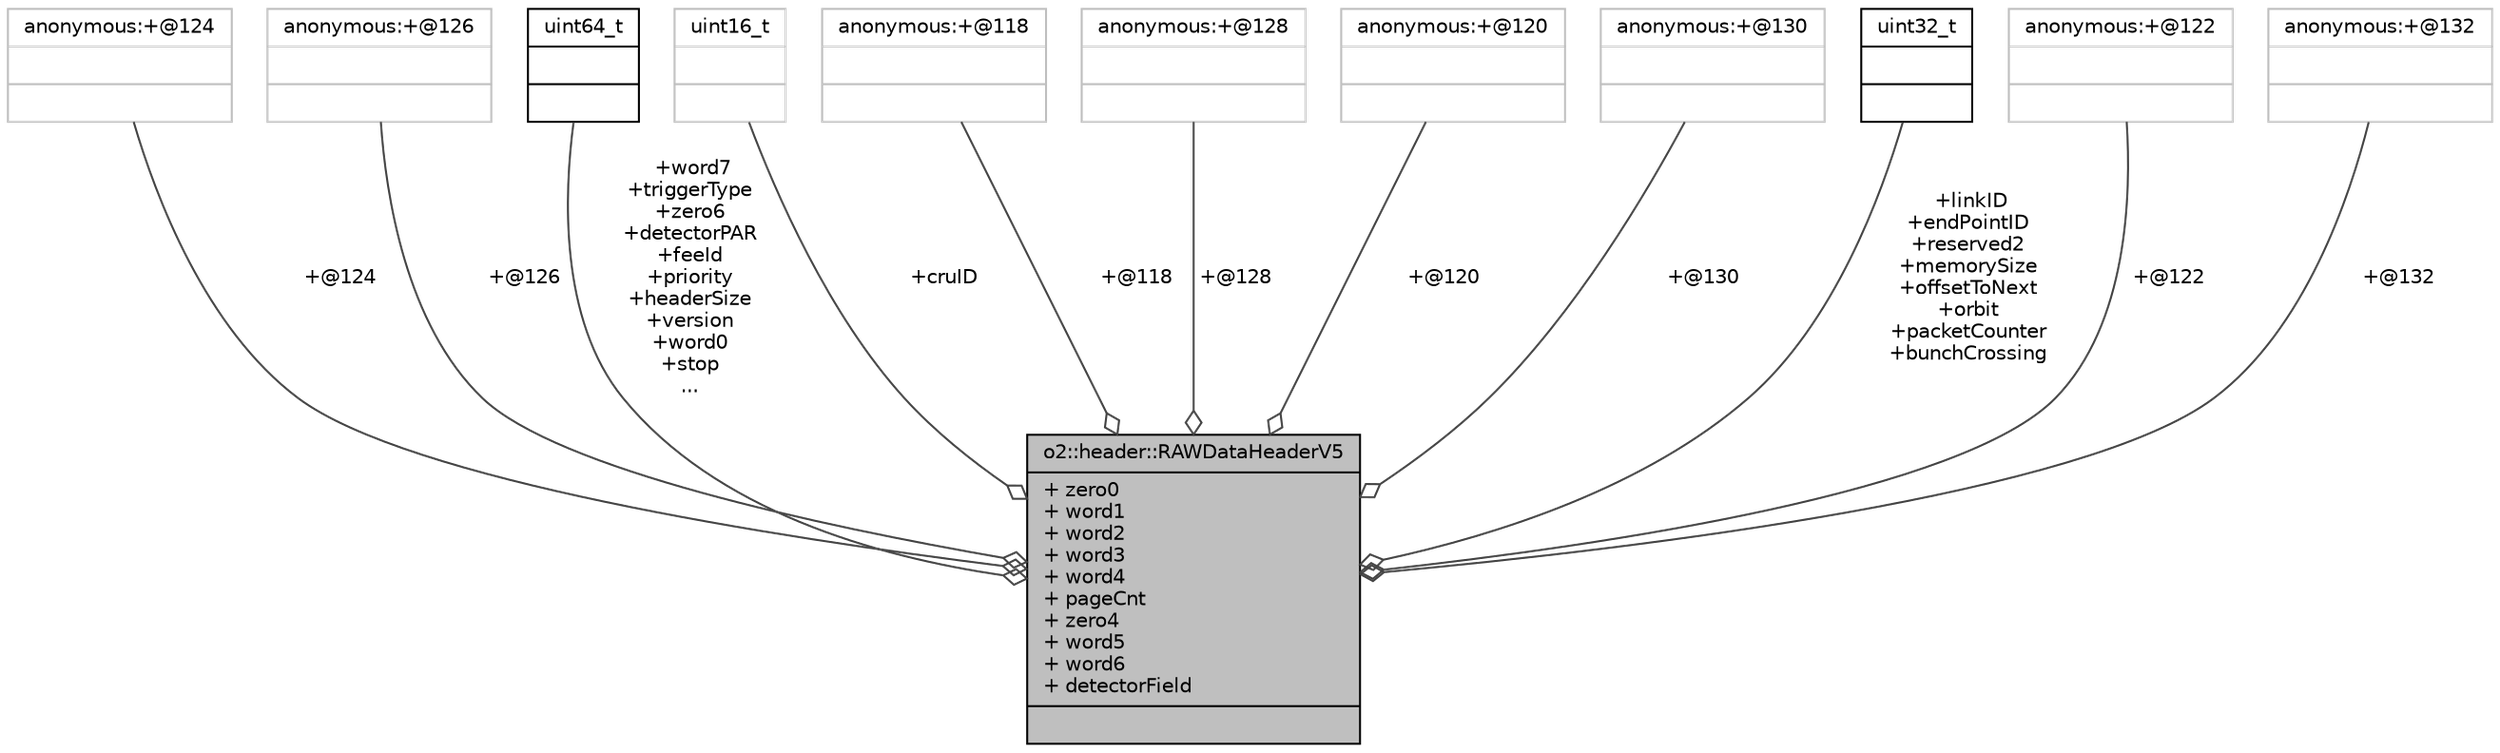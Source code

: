 digraph "o2::header::RAWDataHeaderV5"
{
 // INTERACTIVE_SVG=YES
  bgcolor="transparent";
  edge [fontname="Helvetica",fontsize="10",labelfontname="Helvetica",labelfontsize="10"];
  node [fontname="Helvetica",fontsize="10",shape=record];
  Node1 [label="{o2::header::RAWDataHeaderV5\n|+ zero0\l+ word1\l+ word2\l+ word3\l+ word4\l+ pageCnt\l+ zero4\l+ word5\l+ word6\l+ detectorField\l|}",height=0.2,width=0.4,color="black", fillcolor="grey75", style="filled", fontcolor="black"];
  Node2 -> Node1 [color="grey25",fontsize="10",style="solid",label=" +@124" ,arrowhead="odiamond",fontname="Helvetica"];
  Node2 [label="{anonymous:+@124\n||}",height=0.2,width=0.4,color="grey75"];
  Node3 -> Node1 [color="grey25",fontsize="10",style="solid",label=" +@126" ,arrowhead="odiamond",fontname="Helvetica"];
  Node3 [label="{anonymous:+@126\n||}",height=0.2,width=0.4,color="grey75"];
  Node4 -> Node1 [color="grey25",fontsize="10",style="solid",label=" +word7\n+triggerType\n+zero6\n+detectorPAR\n+feeId\n+priority\n+headerSize\n+version\n+word0\n+stop\n..." ,arrowhead="odiamond",fontname="Helvetica"];
  Node4 [label="{uint64_t\n||}",height=0.2,width=0.4,color="black",URL="$d6/d30/classuint64__t.html"];
  Node5 -> Node1 [color="grey25",fontsize="10",style="solid",label=" +cruID" ,arrowhead="odiamond",fontname="Helvetica"];
  Node5 [label="{uint16_t\n||}",height=0.2,width=0.4,color="grey75"];
  Node6 -> Node1 [color="grey25",fontsize="10",style="solid",label=" +@118" ,arrowhead="odiamond",fontname="Helvetica"];
  Node6 [label="{anonymous:+@118\n||}",height=0.2,width=0.4,color="grey75"];
  Node7 -> Node1 [color="grey25",fontsize="10",style="solid",label=" +@128" ,arrowhead="odiamond",fontname="Helvetica"];
  Node7 [label="{anonymous:+@128\n||}",height=0.2,width=0.4,color="grey75"];
  Node8 -> Node1 [color="grey25",fontsize="10",style="solid",label=" +@120" ,arrowhead="odiamond",fontname="Helvetica"];
  Node8 [label="{anonymous:+@120\n||}",height=0.2,width=0.4,color="grey75"];
  Node9 -> Node1 [color="grey25",fontsize="10",style="solid",label=" +@130" ,arrowhead="odiamond",fontname="Helvetica"];
  Node9 [label="{anonymous:+@130\n||}",height=0.2,width=0.4,color="grey75"];
  Node10 -> Node1 [color="grey25",fontsize="10",style="solid",label=" +linkID\n+endPointID\n+reserved2\n+memorySize\n+offsetToNext\n+orbit\n+packetCounter\n+bunchCrossing" ,arrowhead="odiamond",fontname="Helvetica"];
  Node10 [label="{uint32_t\n||}",height=0.2,width=0.4,color="black",URL="$d3/d87/classuint32__t.html"];
  Node11 -> Node1 [color="grey25",fontsize="10",style="solid",label=" +@122" ,arrowhead="odiamond",fontname="Helvetica"];
  Node11 [label="{anonymous:+@122\n||}",height=0.2,width=0.4,color="grey75"];
  Node12 -> Node1 [color="grey25",fontsize="10",style="solid",label=" +@132" ,arrowhead="odiamond",fontname="Helvetica"];
  Node12 [label="{anonymous:+@132\n||}",height=0.2,width=0.4,color="grey75"];
}
